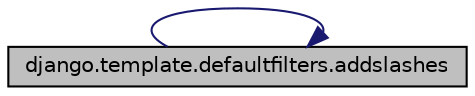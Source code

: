 digraph "django.template.defaultfilters.addslashes"
{
 // LATEX_PDF_SIZE
  edge [fontname="Helvetica",fontsize="10",labelfontname="Helvetica",labelfontsize="10"];
  node [fontname="Helvetica",fontsize="10",shape=record];
  rankdir="LR";
  Node1 [label="django.template.defaultfilters.addslashes",height=0.2,width=0.4,color="black", fillcolor="grey75", style="filled", fontcolor="black",tooltip="STRINGS #."];
  Node1 -> Node1 [color="midnightblue",fontsize="10",style="solid",fontname="Helvetica"];
}
